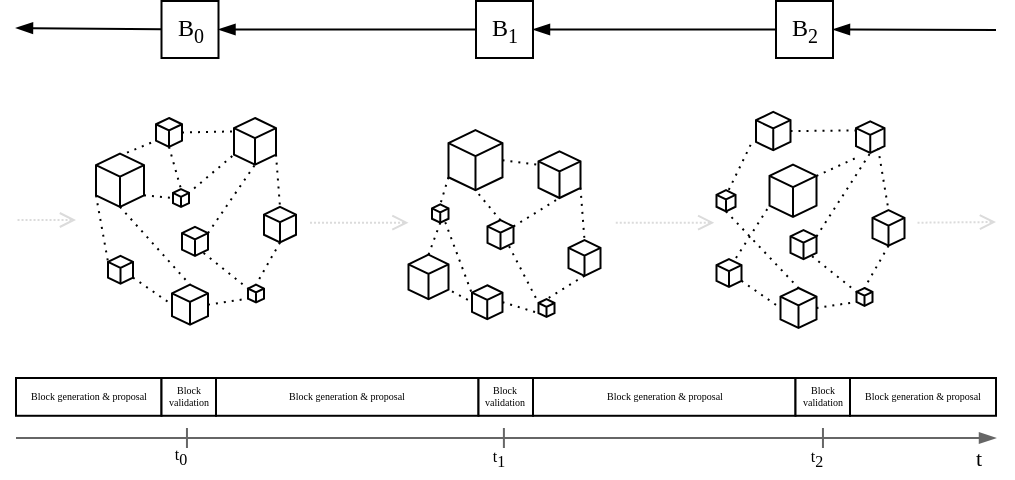 <mxfile version="20.5.3" type="device"><diagram id="52Fil-ZEFSXjxUA1MLYX" name="Page-1"><mxGraphModel dx="593" dy="364" grid="1" gridSize="10" guides="1" tooltips="1" connect="1" arrows="1" fold="1" page="1" pageScale="1" pageWidth="850" pageHeight="1100" math="0" shadow="0"><root><mxCell id="0"/><mxCell id="1" parent="0"/><mxCell id="xzdlSLWQB2oc0SNIqDVP-1" value="" style="endArrow=blockThin;html=1;rounded=0;endFill=1;fillColor=#f5f5f5;strokeColor=#666666;" edge="1" parent="1"><mxGeometry width="50" height="50" relative="1" as="geometry"><mxPoint x="150" y="340" as="sourcePoint"/><mxPoint x="640" y="340" as="targetPoint"/></mxGeometry></mxCell><mxCell id="xzdlSLWQB2oc0SNIqDVP-2" value="t" style="edgeLabel;html=1;align=center;verticalAlign=middle;resizable=0;points=[];fontFamily=Times New Roman;" vertex="1" connectable="0" parent="xzdlSLWQB2oc0SNIqDVP-1"><mxGeometry x="0.936" y="-2" relative="1" as="geometry"><mxPoint x="6" y="8" as="offset"/></mxGeometry></mxCell><mxCell id="xzdlSLWQB2oc0SNIqDVP-86" value="t&lt;sub style=&quot;font-size: 8px;&quot;&gt;0&lt;/sub&gt;" style="edgeLabel;html=1;align=center;verticalAlign=middle;resizable=0;points=[];fontFamily=Times New Roman;fontSize=8;" vertex="1" connectable="0" parent="xzdlSLWQB2oc0SNIqDVP-1"><mxGeometry x="-0.692" y="2" relative="1" as="geometry"><mxPoint x="6" y="12" as="offset"/></mxGeometry></mxCell><mxCell id="xzdlSLWQB2oc0SNIqDVP-4" value="" style="html=1;whiteSpace=wrap;shape=isoCube2;backgroundOutline=1;isoAngle=15;aspect=fixed;" vertex="1" parent="1"><mxGeometry x="190" y="197.78" width="24" height="26.66" as="geometry"/></mxCell><mxCell id="xzdlSLWQB2oc0SNIqDVP-5" value="" style="html=1;whiteSpace=wrap;shape=isoCube2;backgroundOutline=1;isoAngle=15;aspect=fixed;" vertex="1" parent="1"><mxGeometry x="220" y="180" width="13" height="14.45" as="geometry"/></mxCell><mxCell id="xzdlSLWQB2oc0SNIqDVP-6" value="" style="html=1;whiteSpace=wrap;shape=isoCube2;backgroundOutline=1;isoAngle=15;aspect=fixed;" vertex="1" parent="1"><mxGeometry x="274" y="224.44" width="16" height="17.78" as="geometry"/></mxCell><mxCell id="xzdlSLWQB2oc0SNIqDVP-7" value="" style="html=1;whiteSpace=wrap;shape=isoCube2;backgroundOutline=1;isoAngle=15;aspect=fixed;" vertex="1" parent="1"><mxGeometry x="266" y="263.34" width="8" height="8.89" as="geometry"/></mxCell><mxCell id="xzdlSLWQB2oc0SNIqDVP-8" value="" style="html=1;whiteSpace=wrap;shape=isoCube2;backgroundOutline=1;isoAngle=15;aspect=fixed;" vertex="1" parent="1"><mxGeometry x="228" y="263.34" width="18" height="20" as="geometry"/></mxCell><mxCell id="xzdlSLWQB2oc0SNIqDVP-9" value="" style="html=1;whiteSpace=wrap;shape=isoCube2;backgroundOutline=1;isoAngle=15;aspect=fixed;" vertex="1" parent="1"><mxGeometry x="233" y="234.45" width="13" height="14.45" as="geometry"/></mxCell><mxCell id="xzdlSLWQB2oc0SNIqDVP-10" value="" style="html=1;whiteSpace=wrap;shape=isoCube2;backgroundOutline=1;isoAngle=15;aspect=fixed;" vertex="1" parent="1"><mxGeometry x="259" y="180.0" width="21" height="23.34" as="geometry"/></mxCell><mxCell id="xzdlSLWQB2oc0SNIqDVP-11" value="" style="html=1;whiteSpace=wrap;shape=isoCube2;backgroundOutline=1;isoAngle=15;aspect=fixed;" vertex="1" parent="1"><mxGeometry x="196" y="248.9" width="12.5" height="13.89" as="geometry"/></mxCell><mxCell id="xzdlSLWQB2oc0SNIqDVP-13" value="" style="html=1;whiteSpace=wrap;shape=isoCube2;backgroundOutline=1;isoAngle=15;aspect=fixed;" vertex="1" parent="1"><mxGeometry x="228.5" y="215.55" width="8" height="8.89" as="geometry"/></mxCell><mxCell id="xzdlSLWQB2oc0SNIqDVP-14" value="" style="endArrow=none;dashed=1;html=1;dashPattern=1 3;strokeWidth=1;rounded=0;entryX=0;entryY=0;entryDx=0;entryDy=18.298;entryPerimeter=0;" edge="1" parent="1" target="xzdlSLWQB2oc0SNIqDVP-10"><mxGeometry width="50" height="50" relative="1" as="geometry"><mxPoint x="236" y="217.78" as="sourcePoint"/><mxPoint x="256" y="197.78" as="targetPoint"/></mxGeometry></mxCell><mxCell id="xzdlSLWQB2oc0SNIqDVP-16" value="" style="endArrow=none;dashed=1;html=1;dashPattern=1 3;strokeWidth=1;rounded=0;entryX=-0.145;entryY=0.839;entryDx=0;entryDy=0;entryPerimeter=0;exitX=0.646;exitY=-0.017;exitDx=0;exitDy=0;exitPerimeter=0;" edge="1" parent="1" source="xzdlSLWQB2oc0SNIqDVP-4" target="xzdlSLWQB2oc0SNIqDVP-5"><mxGeometry width="50" height="50" relative="1" as="geometry"><mxPoint x="196" y="247.78" as="sourcePoint"/><mxPoint x="246" y="197.78" as="targetPoint"/></mxGeometry></mxCell><mxCell id="xzdlSLWQB2oc0SNIqDVP-17" value="" style="endArrow=none;dashed=1;html=1;dashPattern=1 3;strokeWidth=1;rounded=0;entryX=0.5;entryY=1;entryDx=0;entryDy=0;entryPerimeter=0;exitX=0;exitY=0;exitDx=13;exitDy=3.121;exitPerimeter=0;" edge="1" parent="1" source="xzdlSLWQB2oc0SNIqDVP-9" target="xzdlSLWQB2oc0SNIqDVP-10"><mxGeometry width="50" height="50" relative="1" as="geometry"><mxPoint x="246" y="227.78" as="sourcePoint"/><mxPoint x="269" y="208.298" as="targetPoint"/></mxGeometry></mxCell><mxCell id="xzdlSLWQB2oc0SNIqDVP-18" value="" style="endArrow=none;dashed=1;html=1;dashPattern=1 3;strokeWidth=1;rounded=0;entryX=0.5;entryY=0;entryDx=0;entryDy=0;entryPerimeter=0;exitX=0.5;exitY=1;exitDx=0;exitDy=0;exitPerimeter=0;" edge="1" parent="1" source="xzdlSLWQB2oc0SNIqDVP-6" target="xzdlSLWQB2oc0SNIqDVP-7"><mxGeometry width="50" height="50" relative="1" as="geometry"><mxPoint x="262" y="247.571" as="sourcePoint"/><mxPoint x="279.5" y="213.34" as="targetPoint"/></mxGeometry></mxCell><mxCell id="xzdlSLWQB2oc0SNIqDVP-19" value="" style="endArrow=none;dashed=1;html=1;dashPattern=1 3;strokeWidth=1;rounded=0;entryX=0.5;entryY=0;entryDx=0;entryDy=0;entryPerimeter=0;exitX=0.5;exitY=1;exitDx=0;exitDy=0;exitPerimeter=0;" edge="1" parent="1" source="xzdlSLWQB2oc0SNIqDVP-4" target="xzdlSLWQB2oc0SNIqDVP-8"><mxGeometry width="50" height="50" relative="1" as="geometry"><mxPoint x="292" y="252.22" as="sourcePoint"/><mxPoint x="280.0" y="273.34" as="targetPoint"/></mxGeometry></mxCell><mxCell id="xzdlSLWQB2oc0SNIqDVP-21" value="" style="endArrow=none;dashed=1;html=1;dashPattern=1 3;strokeWidth=1;rounded=0;entryX=0;entryY=0;entryDx=0;entryDy=1.921;entryPerimeter=0;exitX=0.83;exitY=0.901;exitDx=0;exitDy=0;exitPerimeter=0;" edge="1" parent="1" source="xzdlSLWQB2oc0SNIqDVP-9" target="xzdlSLWQB2oc0SNIqDVP-7"><mxGeometry width="50" height="50" relative="1" as="geometry"><mxPoint x="242.5" y="234.44" as="sourcePoint"/><mxPoint x="212.25" y="258.9" as="targetPoint"/></mxGeometry></mxCell><mxCell id="xzdlSLWQB2oc0SNIqDVP-22" value="" style="endArrow=none;dashed=1;html=1;dashPattern=1 3;strokeWidth=1;rounded=0;entryX=0.5;entryY=0;entryDx=0;entryDy=0;entryPerimeter=0;exitX=0;exitY=0;exitDx=21;exitDy=18.298;exitPerimeter=0;" edge="1" parent="1" source="xzdlSLWQB2oc0SNIqDVP-10" target="xzdlSLWQB2oc0SNIqDVP-6"><mxGeometry width="50" height="50" relative="1" as="geometry"><mxPoint x="252.5" y="244.44" as="sourcePoint"/><mxPoint x="222.25" y="268.9" as="targetPoint"/></mxGeometry></mxCell><mxCell id="xzdlSLWQB2oc0SNIqDVP-23" value="" style="endArrow=none;dashed=1;html=1;dashPattern=1 3;strokeWidth=1;rounded=0;entryX=-0.022;entryY=0.288;entryDx=0;entryDy=0;entryPerimeter=0;exitX=1;exitY=0.5;exitDx=0;exitDy=0;exitPerimeter=0;" edge="1" parent="1" source="xzdlSLWQB2oc0SNIqDVP-5" target="xzdlSLWQB2oc0SNIqDVP-10"><mxGeometry width="50" height="50" relative="1" as="geometry"><mxPoint x="290" y="208.298" as="sourcePoint"/><mxPoint x="292" y="234.44" as="targetPoint"/></mxGeometry></mxCell><mxCell id="xzdlSLWQB2oc0SNIqDVP-26" value="" style="endArrow=none;dashed=1;html=1;dashPattern=1 3;strokeWidth=1;rounded=0;entryX=0;entryY=0;entryDx=0;entryDy=3.001;entryPerimeter=0;exitX=0;exitY=0;exitDx=0;exitDy=20.898;exitPerimeter=0;" edge="1" parent="1" source="xzdlSLWQB2oc0SNIqDVP-4" target="xzdlSLWQB2oc0SNIqDVP-11"><mxGeometry width="50" height="50" relative="1" as="geometry"><mxPoint x="300" y="218.298" as="sourcePoint"/><mxPoint x="302" y="244.44" as="targetPoint"/></mxGeometry></mxCell><mxCell id="xzdlSLWQB2oc0SNIqDVP-27" value="" style="endArrow=none;dashed=1;html=1;dashPattern=1 3;strokeWidth=1;rounded=0;entryX=0;entryY=0;entryDx=0;entryDy=6.969;entryPerimeter=0;exitX=1;exitY=0.5;exitDx=0;exitDy=0;exitPerimeter=0;" edge="1" parent="1" source="xzdlSLWQB2oc0SNIqDVP-8" target="xzdlSLWQB2oc0SNIqDVP-7"><mxGeometry width="50" height="50" relative="1" as="geometry"><mxPoint x="246" y="272.228" as="sourcePoint"/><mxPoint x="252" y="305.451" as="targetPoint"/></mxGeometry></mxCell><mxCell id="xzdlSLWQB2oc0SNIqDVP-28" value="" style="endArrow=none;dashed=1;html=1;dashPattern=1 3;strokeWidth=1;rounded=0;entryX=0;entryY=0.5;entryDx=0;entryDy=0;entryPerimeter=0;exitX=0;exitY=0;exitDx=12.5;exitDy=10.889;exitPerimeter=0;" edge="1" parent="1" source="xzdlSLWQB2oc0SNIqDVP-11" target="xzdlSLWQB2oc0SNIqDVP-8"><mxGeometry width="50" height="50" relative="1" as="geometry"><mxPoint x="210" y="238.678" as="sourcePoint"/><mxPoint x="216" y="271.901" as="targetPoint"/></mxGeometry></mxCell><mxCell id="xzdlSLWQB2oc0SNIqDVP-29" value="" style="endArrow=none;dashed=1;html=1;dashPattern=1 3;strokeWidth=1;rounded=0;entryX=0;entryY=0.5;entryDx=0;entryDy=0;entryPerimeter=0;exitX=0;exitY=0;exitDx=24.0;exitDy=20.898;exitPerimeter=0;" edge="1" parent="1" source="xzdlSLWQB2oc0SNIqDVP-4" target="xzdlSLWQB2oc0SNIqDVP-13"><mxGeometry width="50" height="50" relative="1" as="geometry"><mxPoint x="212" y="234.44" as="sourcePoint"/><mxPoint x="247" y="273.34" as="targetPoint"/></mxGeometry></mxCell><mxCell id="xzdlSLWQB2oc0SNIqDVP-30" value="" style="endArrow=none;dashed=1;html=1;dashPattern=1 3;strokeWidth=1;rounded=0;entryX=0.5;entryY=0;entryDx=0;entryDy=0;entryPerimeter=0;exitX=0.5;exitY=1;exitDx=0;exitDy=0;exitPerimeter=0;" edge="1" parent="1" source="xzdlSLWQB2oc0SNIqDVP-5" target="xzdlSLWQB2oc0SNIqDVP-13"><mxGeometry width="50" height="50" relative="1" as="geometry"><mxPoint x="224" y="228.678" as="sourcePoint"/><mxPoint x="238.5" y="229.995" as="targetPoint"/></mxGeometry></mxCell><mxCell id="xzdlSLWQB2oc0SNIqDVP-31" value="B&lt;sub&gt;0&lt;/sub&gt;" style="whiteSpace=wrap;html=1;aspect=fixed;fontFamily=Times New Roman;" vertex="1" parent="1"><mxGeometry x="222.75" y="121.5" width="28.5" height="28.5" as="geometry"/></mxCell><mxCell id="xzdlSLWQB2oc0SNIqDVP-82" style="edgeStyle=orthogonalEdgeStyle;rounded=0;orthogonalLoop=1;jettySize=auto;html=1;entryX=1;entryY=0.5;entryDx=0;entryDy=0;strokeWidth=1;endArrow=blockThin;endFill=1;" edge="1" parent="1" source="xzdlSLWQB2oc0SNIqDVP-32" target="xzdlSLWQB2oc0SNIqDVP-31"><mxGeometry relative="1" as="geometry"/></mxCell><mxCell id="xzdlSLWQB2oc0SNIqDVP-32" value="B&lt;sub&gt;1&lt;/sub&gt;" style="whiteSpace=wrap;html=1;aspect=fixed;fontFamily=Times New Roman;" vertex="1" parent="1"><mxGeometry x="380" y="121.5" width="28.5" height="28.5" as="geometry"/></mxCell><mxCell id="xzdlSLWQB2oc0SNIqDVP-81" style="edgeStyle=orthogonalEdgeStyle;rounded=0;orthogonalLoop=1;jettySize=auto;html=1;entryX=1;entryY=0.5;entryDx=0;entryDy=0;strokeWidth=1;endArrow=blockThin;endFill=1;" edge="1" parent="1" source="xzdlSLWQB2oc0SNIqDVP-33" target="xzdlSLWQB2oc0SNIqDVP-32"><mxGeometry relative="1" as="geometry"/></mxCell><mxCell id="xzdlSLWQB2oc0SNIqDVP-33" value="B&lt;sub&gt;2&lt;/sub&gt;" style="whiteSpace=wrap;html=1;aspect=fixed;fontFamily=Times New Roman;" vertex="1" parent="1"><mxGeometry x="530" y="121.5" width="28.5" height="28.5" as="geometry"/></mxCell><mxCell id="xzdlSLWQB2oc0SNIqDVP-34" value="" style="html=1;whiteSpace=wrap;shape=isoCube2;backgroundOutline=1;isoAngle=15;aspect=fixed;" vertex="1" parent="1"><mxGeometry x="358" y="223.2" width="8.25" height="9.16" as="geometry"/></mxCell><mxCell id="xzdlSLWQB2oc0SNIqDVP-35" value="" style="html=1;whiteSpace=wrap;shape=isoCube2;backgroundOutline=1;isoAngle=15;aspect=fixed;" vertex="1" parent="1"><mxGeometry x="366.25" y="186.11" width="26.99" height="30" as="geometry"/></mxCell><mxCell id="xzdlSLWQB2oc0SNIqDVP-36" value="" style="html=1;whiteSpace=wrap;shape=isoCube2;backgroundOutline=1;isoAngle=15;aspect=fixed;" vertex="1" parent="1"><mxGeometry x="426.25" y="241.11" width="16" height="17.78" as="geometry"/></mxCell><mxCell id="xzdlSLWQB2oc0SNIqDVP-37" value="" style="html=1;whiteSpace=wrap;shape=isoCube2;backgroundOutline=1;isoAngle=15;aspect=fixed;" vertex="1" parent="1"><mxGeometry x="411.25" y="270.57" width="8" height="8.89" as="geometry"/></mxCell><mxCell id="xzdlSLWQB2oc0SNIqDVP-38" value="" style="html=1;whiteSpace=wrap;shape=isoCube2;backgroundOutline=1;isoAngle=15;aspect=fixed;" vertex="1" parent="1"><mxGeometry x="378" y="263.62" width="15.24" height="16.93" as="geometry"/></mxCell><mxCell id="xzdlSLWQB2oc0SNIqDVP-39" value="" style="html=1;whiteSpace=wrap;shape=isoCube2;backgroundOutline=1;isoAngle=15;aspect=fixed;" vertex="1" parent="1"><mxGeometry x="385.75" y="231.1" width="13" height="14.45" as="geometry"/></mxCell><mxCell id="xzdlSLWQB2oc0SNIqDVP-40" value="" style="html=1;whiteSpace=wrap;shape=isoCube2;backgroundOutline=1;isoAngle=15;aspect=fixed;" vertex="1" parent="1"><mxGeometry x="411.25" y="196.67" width="21" height="23.34" as="geometry"/></mxCell><mxCell id="xzdlSLWQB2oc0SNIqDVP-41" value="" style="html=1;whiteSpace=wrap;shape=isoCube2;backgroundOutline=1;isoAngle=15;aspect=fixed;" vertex="1" parent="1"><mxGeometry x="346.25" y="248.35" width="20" height="22.22" as="geometry"/></mxCell><mxCell id="xzdlSLWQB2oc0SNIqDVP-44" value="" style="endArrow=none;dashed=1;html=1;dashPattern=1 3;strokeWidth=1;rounded=0;entryX=0.5;entryY=1;entryDx=0;entryDy=0;entryPerimeter=0;exitX=0.5;exitY=0;exitDx=0;exitDy=0;exitPerimeter=0;" edge="1" parent="1" source="xzdlSLWQB2oc0SNIqDVP-39" target="xzdlSLWQB2oc0SNIqDVP-35"><mxGeometry width="50" height="50" relative="1" as="geometry"><mxPoint x="348.25" y="264.45" as="sourcePoint"/><mxPoint x="398.25" y="214.45" as="targetPoint"/></mxGeometry></mxCell><mxCell id="xzdlSLWQB2oc0SNIqDVP-45" value="" style="endArrow=none;dashed=1;html=1;dashPattern=1 3;strokeWidth=1;rounded=0;entryX=0.5;entryY=1;entryDx=0;entryDy=0;entryPerimeter=0;exitX=0;exitY=0;exitDx=13;exitDy=3.121;exitPerimeter=0;" edge="1" parent="1" source="xzdlSLWQB2oc0SNIqDVP-39" target="xzdlSLWQB2oc0SNIqDVP-40"><mxGeometry width="50" height="50" relative="1" as="geometry"><mxPoint x="398.25" y="244.45" as="sourcePoint"/><mxPoint x="421.25" y="224.968" as="targetPoint"/></mxGeometry></mxCell><mxCell id="xzdlSLWQB2oc0SNIqDVP-46" value="" style="endArrow=none;dashed=1;html=1;dashPattern=1 3;strokeWidth=1;rounded=0;entryX=0.5;entryY=0;entryDx=0;entryDy=0;entryPerimeter=0;exitX=0.5;exitY=1;exitDx=0;exitDy=0;exitPerimeter=0;" edge="1" parent="1" source="xzdlSLWQB2oc0SNIqDVP-36" target="xzdlSLWQB2oc0SNIqDVP-37"><mxGeometry width="50" height="50" relative="1" as="geometry"><mxPoint x="414.25" y="264.241" as="sourcePoint"/><mxPoint x="431.75" y="230.01" as="targetPoint"/></mxGeometry></mxCell><mxCell id="xzdlSLWQB2oc0SNIqDVP-48" value="" style="endArrow=none;dashed=1;html=1;dashPattern=1 3;strokeWidth=1;rounded=0;entryX=0;entryY=0;entryDx=0;entryDy=1.921;entryPerimeter=0;exitX=0.83;exitY=0.901;exitDx=0;exitDy=0;exitPerimeter=0;" edge="1" parent="1" source="xzdlSLWQB2oc0SNIqDVP-39" target="xzdlSLWQB2oc0SNIqDVP-37"><mxGeometry width="50" height="50" relative="1" as="geometry"><mxPoint x="394.75" y="251.11" as="sourcePoint"/><mxPoint x="364.5" y="275.57" as="targetPoint"/></mxGeometry></mxCell><mxCell id="xzdlSLWQB2oc0SNIqDVP-49" value="" style="endArrow=none;dashed=1;html=1;dashPattern=1 3;strokeWidth=1;rounded=0;entryX=0.5;entryY=0;entryDx=0;entryDy=0;entryPerimeter=0;exitX=0;exitY=0;exitDx=21;exitDy=18.298;exitPerimeter=0;" edge="1" parent="1" source="xzdlSLWQB2oc0SNIqDVP-40" target="xzdlSLWQB2oc0SNIqDVP-36"><mxGeometry width="50" height="50" relative="1" as="geometry"><mxPoint x="404.75" y="261.11" as="sourcePoint"/><mxPoint x="374.5" y="285.57" as="targetPoint"/></mxGeometry></mxCell><mxCell id="xzdlSLWQB2oc0SNIqDVP-50" value="" style="endArrow=none;dashed=1;html=1;dashPattern=1 3;strokeWidth=1;rounded=0;entryX=-0.022;entryY=0.288;entryDx=0;entryDy=0;entryPerimeter=0;exitX=1;exitY=0.5;exitDx=0;exitDy=0;exitPerimeter=0;" edge="1" parent="1" source="xzdlSLWQB2oc0SNIqDVP-35" target="xzdlSLWQB2oc0SNIqDVP-40"><mxGeometry width="50" height="50" relative="1" as="geometry"><mxPoint x="442.25" y="224.968" as="sourcePoint"/><mxPoint x="444.25" y="251.11" as="targetPoint"/></mxGeometry></mxCell><mxCell id="xzdlSLWQB2oc0SNIqDVP-51" value="" style="endArrow=none;dashed=1;html=1;dashPattern=1 3;strokeWidth=1;rounded=0;entryX=0.5;entryY=0;entryDx=0;entryDy=0;entryPerimeter=0;exitX=0.5;exitY=1;exitDx=0;exitDy=0;exitPerimeter=0;" edge="1" parent="1" source="xzdlSLWQB2oc0SNIqDVP-34" target="xzdlSLWQB2oc0SNIqDVP-41"><mxGeometry width="50" height="50" relative="1" as="geometry"><mxPoint x="452.25" y="234.968" as="sourcePoint"/><mxPoint x="454.25" y="261.11" as="targetPoint"/></mxGeometry></mxCell><mxCell id="xzdlSLWQB2oc0SNIqDVP-52" value="" style="endArrow=none;dashed=1;html=1;dashPattern=1 3;strokeWidth=1;rounded=0;entryX=0;entryY=0;entryDx=0;entryDy=6.969;entryPerimeter=0;exitX=1;exitY=0.5;exitDx=0;exitDy=0;exitPerimeter=0;" edge="1" parent="1" source="xzdlSLWQB2oc0SNIqDVP-38" target="xzdlSLWQB2oc0SNIqDVP-37"><mxGeometry width="50" height="50" relative="1" as="geometry"><mxPoint x="398.25" y="288.898" as="sourcePoint"/><mxPoint x="404.25" y="322.121" as="targetPoint"/></mxGeometry></mxCell><mxCell id="xzdlSLWQB2oc0SNIqDVP-53" value="" style="endArrow=none;dashed=1;html=1;dashPattern=1 3;strokeWidth=1;rounded=0;entryX=0;entryY=0.5;entryDx=0;entryDy=0;entryPerimeter=0;" edge="1" parent="1" target="xzdlSLWQB2oc0SNIqDVP-38"><mxGeometry width="50" height="50" relative="1" as="geometry"><mxPoint x="368" y="266.67" as="sourcePoint"/><mxPoint x="368.25" y="288.571" as="targetPoint"/></mxGeometry></mxCell><mxCell id="xzdlSLWQB2oc0SNIqDVP-56" value="" style="html=1;whiteSpace=wrap;shape=isoCube2;backgroundOutline=1;isoAngle=15;aspect=fixed;" vertex="1" parent="1"><mxGeometry x="500.25" y="216.11" width="9.51" height="10.56" as="geometry"/></mxCell><mxCell id="xzdlSLWQB2oc0SNIqDVP-57" value="" style="html=1;whiteSpace=wrap;shape=isoCube2;backgroundOutline=1;isoAngle=15;aspect=fixed;" vertex="1" parent="1"><mxGeometry x="520" y="176.94" width="17.25" height="19.17" as="geometry"/></mxCell><mxCell id="xzdlSLWQB2oc0SNIqDVP-58" value="" style="html=1;whiteSpace=wrap;shape=isoCube2;backgroundOutline=1;isoAngle=15;aspect=fixed;" vertex="1" parent="1"><mxGeometry x="578.25" y="226.1" width="16" height="17.78" as="geometry"/></mxCell><mxCell id="xzdlSLWQB2oc0SNIqDVP-59" value="" style="html=1;whiteSpace=wrap;shape=isoCube2;backgroundOutline=1;isoAngle=15;aspect=fixed;" vertex="1" parent="1"><mxGeometry x="570.25" y="265.0" width="8" height="8.89" as="geometry"/></mxCell><mxCell id="xzdlSLWQB2oc0SNIqDVP-60" value="" style="html=1;whiteSpace=wrap;shape=isoCube2;backgroundOutline=1;isoAngle=15;aspect=fixed;" vertex="1" parent="1"><mxGeometry x="532.25" y="265.0" width="18" height="20" as="geometry"/></mxCell><mxCell id="xzdlSLWQB2oc0SNIqDVP-61" value="" style="html=1;whiteSpace=wrap;shape=isoCube2;backgroundOutline=1;isoAngle=15;aspect=fixed;" vertex="1" parent="1"><mxGeometry x="537.25" y="236.11" width="13" height="14.45" as="geometry"/></mxCell><mxCell id="xzdlSLWQB2oc0SNIqDVP-62" value="" style="html=1;whiteSpace=wrap;shape=isoCube2;backgroundOutline=1;isoAngle=15;aspect=fixed;" vertex="1" parent="1"><mxGeometry x="570" y="181.66" width="14.25" height="15.84" as="geometry"/></mxCell><mxCell id="xzdlSLWQB2oc0SNIqDVP-63" value="" style="html=1;whiteSpace=wrap;shape=isoCube2;backgroundOutline=1;isoAngle=15;aspect=fixed;" vertex="1" parent="1"><mxGeometry x="500.25" y="250.56" width="12.5" height="13.89" as="geometry"/></mxCell><mxCell id="xzdlSLWQB2oc0SNIqDVP-64" value="" style="html=1;whiteSpace=wrap;shape=isoCube2;backgroundOutline=1;isoAngle=15;aspect=fixed;" vertex="1" parent="1"><mxGeometry x="526.76" y="203.34" width="23.49" height="26.1" as="geometry"/></mxCell><mxCell id="xzdlSLWQB2oc0SNIqDVP-65" value="" style="endArrow=none;dashed=1;html=1;dashPattern=1 3;strokeWidth=1;rounded=0;entryX=0;entryY=0;entryDx=0;entryDy=18.298;entryPerimeter=0;exitX=0;exitY=0;exitDx=23.49;exitDy=5.639;exitPerimeter=0;" edge="1" parent="1" target="xzdlSLWQB2oc0SNIqDVP-62" source="xzdlSLWQB2oc0SNIqDVP-64"><mxGeometry width="50" height="50" relative="1" as="geometry"><mxPoint x="540.25" y="219.44" as="sourcePoint"/><mxPoint x="560.25" y="199.44" as="targetPoint"/></mxGeometry></mxCell><mxCell id="xzdlSLWQB2oc0SNIqDVP-66" value="" style="endArrow=none;dashed=1;html=1;dashPattern=1 3;strokeWidth=1;rounded=0;entryX=-0.145;entryY=0.839;entryDx=0;entryDy=0;entryPerimeter=0;exitX=0.646;exitY=-0.017;exitDx=0;exitDy=0;exitPerimeter=0;" edge="1" parent="1" source="xzdlSLWQB2oc0SNIqDVP-56" target="xzdlSLWQB2oc0SNIqDVP-57"><mxGeometry width="50" height="50" relative="1" as="geometry"><mxPoint x="500.25" y="249.44" as="sourcePoint"/><mxPoint x="550.25" y="199.44" as="targetPoint"/></mxGeometry></mxCell><mxCell id="xzdlSLWQB2oc0SNIqDVP-67" value="" style="endArrow=none;dashed=1;html=1;dashPattern=1 3;strokeWidth=1;rounded=0;entryX=0.5;entryY=1;entryDx=0;entryDy=0;entryPerimeter=0;exitX=0;exitY=0;exitDx=13;exitDy=3.121;exitPerimeter=0;" edge="1" parent="1" source="xzdlSLWQB2oc0SNIqDVP-61" target="xzdlSLWQB2oc0SNIqDVP-62"><mxGeometry width="50" height="50" relative="1" as="geometry"><mxPoint x="550.25" y="229.44" as="sourcePoint"/><mxPoint x="573.25" y="209.958" as="targetPoint"/></mxGeometry></mxCell><mxCell id="xzdlSLWQB2oc0SNIqDVP-68" value="" style="endArrow=none;dashed=1;html=1;dashPattern=1 3;strokeWidth=1;rounded=0;entryX=0.5;entryY=0;entryDx=0;entryDy=0;entryPerimeter=0;exitX=0.5;exitY=1;exitDx=0;exitDy=0;exitPerimeter=0;" edge="1" parent="1" source="xzdlSLWQB2oc0SNIqDVP-58" target="xzdlSLWQB2oc0SNIqDVP-59"><mxGeometry width="50" height="50" relative="1" as="geometry"><mxPoint x="566.25" y="249.231" as="sourcePoint"/><mxPoint x="583.75" y="215.0" as="targetPoint"/></mxGeometry></mxCell><mxCell id="xzdlSLWQB2oc0SNIqDVP-69" value="" style="endArrow=none;dashed=1;html=1;dashPattern=1 3;strokeWidth=1;rounded=0;entryX=0.5;entryY=0;entryDx=0;entryDy=0;entryPerimeter=0;exitX=0.5;exitY=1;exitDx=0;exitDy=0;exitPerimeter=0;" edge="1" parent="1" source="xzdlSLWQB2oc0SNIqDVP-56" target="xzdlSLWQB2oc0SNIqDVP-60"><mxGeometry width="50" height="50" relative="1" as="geometry"><mxPoint x="596.25" y="253.88" as="sourcePoint"/><mxPoint x="584.25" y="275.0" as="targetPoint"/></mxGeometry></mxCell><mxCell id="xzdlSLWQB2oc0SNIqDVP-70" value="" style="endArrow=none;dashed=1;html=1;dashPattern=1 3;strokeWidth=1;rounded=0;entryX=0;entryY=0;entryDx=0;entryDy=1.921;entryPerimeter=0;exitX=0.83;exitY=0.901;exitDx=0;exitDy=0;exitPerimeter=0;" edge="1" parent="1" source="xzdlSLWQB2oc0SNIqDVP-61" target="xzdlSLWQB2oc0SNIqDVP-59"><mxGeometry width="50" height="50" relative="1" as="geometry"><mxPoint x="546.75" y="236.1" as="sourcePoint"/><mxPoint x="516.5" y="260.56" as="targetPoint"/></mxGeometry></mxCell><mxCell id="xzdlSLWQB2oc0SNIqDVP-71" value="" style="endArrow=none;dashed=1;html=1;dashPattern=1 3;strokeWidth=1;rounded=0;entryX=0.5;entryY=0;entryDx=0;entryDy=0;entryPerimeter=0;exitX=0.775;exitY=0.848;exitDx=0;exitDy=0;exitPerimeter=0;" edge="1" parent="1" source="xzdlSLWQB2oc0SNIqDVP-62" target="xzdlSLWQB2oc0SNIqDVP-58"><mxGeometry width="50" height="50" relative="1" as="geometry"><mxPoint x="556.75" y="246.1" as="sourcePoint"/><mxPoint x="526.5" y="270.56" as="targetPoint"/></mxGeometry></mxCell><mxCell id="xzdlSLWQB2oc0SNIqDVP-72" value="" style="endArrow=none;dashed=1;html=1;dashPattern=1 3;strokeWidth=1;rounded=0;entryX=-0.022;entryY=0.288;entryDx=0;entryDy=0;entryPerimeter=0;exitX=1;exitY=0.5;exitDx=0;exitDy=0;exitPerimeter=0;" edge="1" parent="1" source="xzdlSLWQB2oc0SNIqDVP-57" target="xzdlSLWQB2oc0SNIqDVP-62"><mxGeometry width="50" height="50" relative="1" as="geometry"><mxPoint x="594.25" y="209.958" as="sourcePoint"/><mxPoint x="596.25" y="236.1" as="targetPoint"/></mxGeometry></mxCell><mxCell id="xzdlSLWQB2oc0SNIqDVP-74" value="" style="endArrow=none;dashed=1;html=1;dashPattern=1 3;strokeWidth=1;rounded=0;entryX=0;entryY=0;entryDx=0;entryDy=6.969;entryPerimeter=0;exitX=1;exitY=0.5;exitDx=0;exitDy=0;exitPerimeter=0;" edge="1" parent="1" source="xzdlSLWQB2oc0SNIqDVP-60" target="xzdlSLWQB2oc0SNIqDVP-59"><mxGeometry width="50" height="50" relative="1" as="geometry"><mxPoint x="550.25" y="273.888" as="sourcePoint"/><mxPoint x="556.25" y="307.111" as="targetPoint"/></mxGeometry></mxCell><mxCell id="xzdlSLWQB2oc0SNIqDVP-75" value="" style="endArrow=none;dashed=1;html=1;dashPattern=1 3;strokeWidth=1;rounded=0;entryX=0;entryY=0.5;entryDx=0;entryDy=0;entryPerimeter=0;exitX=0;exitY=0;exitDx=12.5;exitDy=10.889;exitPerimeter=0;" edge="1" parent="1" source="xzdlSLWQB2oc0SNIqDVP-63" target="xzdlSLWQB2oc0SNIqDVP-60"><mxGeometry width="50" height="50" relative="1" as="geometry"><mxPoint x="514.25" y="240.338" as="sourcePoint"/><mxPoint x="520.25" y="273.561" as="targetPoint"/></mxGeometry></mxCell><mxCell id="xzdlSLWQB2oc0SNIqDVP-76" value="" style="endArrow=none;dashed=1;html=1;dashPattern=1 3;strokeWidth=1;rounded=0;entryX=0;entryY=0;entryDx=0;entryDy=20.461;entryPerimeter=0;" edge="1" parent="1" target="xzdlSLWQB2oc0SNIqDVP-64"><mxGeometry width="50" height="50" relative="1" as="geometry"><mxPoint x="510" y="250" as="sourcePoint"/><mxPoint x="530" y="220" as="targetPoint"/></mxGeometry></mxCell><mxCell id="xzdlSLWQB2oc0SNIqDVP-78" value="" style="endArrow=none;dashed=1;html=1;dashPattern=1 3;strokeWidth=1;rounded=0;entryX=0;entryY=0;entryDx=0;entryDy=4.321;entryPerimeter=0;exitX=0.805;exitY=0.974;exitDx=0;exitDy=0;exitPerimeter=0;" edge="1" parent="1" source="xzdlSLWQB2oc0SNIqDVP-34" target="xzdlSLWQB2oc0SNIqDVP-38"><mxGeometry width="50" height="50" relative="1" as="geometry"><mxPoint x="364.25" y="251.11" as="sourcePoint"/><mxPoint x="346" y="273.61" as="targetPoint"/></mxGeometry></mxCell><mxCell id="xzdlSLWQB2oc0SNIqDVP-83" value="" style="endArrow=blockThin;html=1;rounded=0;strokeWidth=1;entryX=1;entryY=0.5;entryDx=0;entryDy=0;endFill=1;" edge="1" parent="1" target="xzdlSLWQB2oc0SNIqDVP-33"><mxGeometry width="50" height="50" relative="1" as="geometry"><mxPoint x="640" y="136" as="sourcePoint"/><mxPoint x="490" y="190" as="targetPoint"/></mxGeometry></mxCell><mxCell id="xzdlSLWQB2oc0SNIqDVP-84" value="" style="endArrow=blockThin;html=1;rounded=0;strokeWidth=1;endFill=1;" edge="1" parent="1"><mxGeometry width="50" height="50" relative="1" as="geometry"><mxPoint x="222.75" y="135.66" as="sourcePoint"/><mxPoint x="150" y="135" as="targetPoint"/></mxGeometry></mxCell><mxCell id="xzdlSLWQB2oc0SNIqDVP-85" value="" style="endArrow=none;dashed=1;html=1;dashPattern=1 3;strokeWidth=1;rounded=0;entryX=0.5;entryY=0;entryDx=0;entryDy=0;entryPerimeter=0;exitX=0;exitY=0;exitDx=0;exitDy=23.52;exitPerimeter=0;" edge="1" parent="1" source="xzdlSLWQB2oc0SNIqDVP-35" target="xzdlSLWQB2oc0SNIqDVP-34"><mxGeometry width="50" height="50" relative="1" as="geometry"><mxPoint x="402.25" y="241.1" as="sourcePoint"/><mxPoint x="389.745" y="226.11" as="targetPoint"/></mxGeometry></mxCell><mxCell id="xzdlSLWQB2oc0SNIqDVP-88" value="t&lt;sub style=&quot;font-size: 8px;&quot;&gt;1&lt;/sub&gt;" style="edgeLabel;html=1;align=center;verticalAlign=middle;resizable=0;points=[];fontFamily=Times New Roman;fontSize=8;" vertex="1" connectable="0" parent="1"><mxGeometry x="242.253" y="360" as="geometry"><mxPoint x="148" y="-9" as="offset"/></mxGeometry></mxCell><mxCell id="xzdlSLWQB2oc0SNIqDVP-89" value="t&lt;sub style=&quot;font-size: 8px;&quot;&gt;2&lt;/sub&gt;" style="edgeLabel;html=1;align=center;verticalAlign=middle;resizable=0;points=[];fontFamily=Times New Roman;fontSize=8;" vertex="1" connectable="0" parent="1"><mxGeometry x="401.253" y="360" as="geometry"><mxPoint x="148" y="-9" as="offset"/></mxGeometry></mxCell><mxCell id="xzdlSLWQB2oc0SNIqDVP-90" value="Block generation &amp;amp; proposal" style="rounded=0;whiteSpace=wrap;html=1;fontSize=5;fontFamily=Times New Roman;" vertex="1" parent="1"><mxGeometry x="150" y="310" width="72.75" height="18.89" as="geometry"/></mxCell><mxCell id="xzdlSLWQB2oc0SNIqDVP-91" value="Block validation" style="rounded=0;whiteSpace=wrap;html=1;fontSize=5;fontFamily=Times New Roman;" vertex="1" parent="1"><mxGeometry x="222.75" y="310" width="27.25" height="18.89" as="geometry"/></mxCell><mxCell id="xzdlSLWQB2oc0SNIqDVP-92" value="Block generation &amp;amp; proposal" style="rounded=0;whiteSpace=wrap;html=1;fontSize=5;fontFamily=Times New Roman;" vertex="1" parent="1"><mxGeometry x="250" y="310" width="131.25" height="18.89" as="geometry"/></mxCell><mxCell id="xzdlSLWQB2oc0SNIqDVP-93" value="Block validation" style="rounded=0;whiteSpace=wrap;html=1;fontSize=5;fontFamily=Times New Roman;" vertex="1" parent="1"><mxGeometry x="381.25" y="310" width="27.25" height="18.89" as="geometry"/></mxCell><mxCell id="xzdlSLWQB2oc0SNIqDVP-94" value="Block generation &amp;amp; proposal" style="rounded=0;whiteSpace=wrap;html=1;fontSize=5;fontFamily=Times New Roman;" vertex="1" parent="1"><mxGeometry x="408.5" y="310" width="131.25" height="18.89" as="geometry"/></mxCell><mxCell id="xzdlSLWQB2oc0SNIqDVP-95" value="Block validation" style="rounded=0;whiteSpace=wrap;html=1;fontSize=5;fontFamily=Times New Roman;" vertex="1" parent="1"><mxGeometry x="539.75" y="310" width="27.25" height="18.89" as="geometry"/></mxCell><mxCell id="xzdlSLWQB2oc0SNIqDVP-96" value="Block generation &amp;amp; proposal" style="rounded=0;whiteSpace=wrap;html=1;fontSize=5;fontFamily=Times New Roman;" vertex="1" parent="1"><mxGeometry x="567" y="310" width="73" height="18.89" as="geometry"/></mxCell><mxCell id="xzdlSLWQB2oc0SNIqDVP-100" value="" style="endArrow=none;html=1;rounded=0;strokeWidth=1;endFill=0;startArrow=open;startFill=0;fillColor=#f5f5f5;strokeColor=#DBDBDB;dashed=1;dashPattern=1 1;" edge="1" parent="1"><mxGeometry width="50" height="50" relative="1" as="geometry"><mxPoint x="346.25" y="232.36" as="sourcePoint"/><mxPoint x="296.25" y="232.36" as="targetPoint"/></mxGeometry></mxCell><mxCell id="xzdlSLWQB2oc0SNIqDVP-101" value="" style="endArrow=none;html=1;rounded=0;strokeWidth=1;endFill=0;startArrow=open;startFill=0;fillColor=#f5f5f5;strokeColor=#DBDBDB;dashed=1;dashPattern=1 1;" edge="1" parent="1"><mxGeometry width="50" height="50" relative="1" as="geometry"><mxPoint x="499.12" y="232.36" as="sourcePoint"/><mxPoint x="449.12" y="232.36" as="targetPoint"/></mxGeometry></mxCell><mxCell id="xzdlSLWQB2oc0SNIqDVP-102" value="" style="endArrow=none;html=1;rounded=0;strokeWidth=1;endFill=0;startArrow=open;startFill=0;fillColor=#f5f5f5;strokeColor=#DBDBDB;dashed=1;dashPattern=1 1;" edge="1" parent="1"><mxGeometry width="50" height="50" relative="1" as="geometry"><mxPoint x="640" y="232" as="sourcePoint"/><mxPoint x="600.0" y="232.36" as="targetPoint"/></mxGeometry></mxCell><mxCell id="xzdlSLWQB2oc0SNIqDVP-103" value="" style="endArrow=none;html=1;rounded=0;strokeWidth=1;endFill=0;startArrow=open;startFill=0;fillColor=#f5f5f5;strokeColor=#DBDBDB;dashed=1;dashPattern=1 1;" edge="1" parent="1"><mxGeometry width="50" height="50" relative="1" as="geometry"><mxPoint x="180" y="231" as="sourcePoint"/><mxPoint x="150" y="231" as="targetPoint"/></mxGeometry></mxCell><mxCell id="xzdlSLWQB2oc0SNIqDVP-104" value="" style="endArrow=none;html=1;rounded=0;strokeWidth=1;fontFamily=Times New Roman;fontSize=8;fillColor=#f5f5f5;strokeColor=#666666;" edge="1" parent="1"><mxGeometry width="50" height="50" relative="1" as="geometry"><mxPoint x="235.48" y="345" as="sourcePoint"/><mxPoint x="235.48" y="335" as="targetPoint"/><Array as="points"><mxPoint x="235.48" y="335"/></Array></mxGeometry></mxCell><mxCell id="xzdlSLWQB2oc0SNIqDVP-105" value="" style="endArrow=none;html=1;rounded=0;strokeWidth=1;fontFamily=Times New Roman;fontSize=8;fillColor=#f5f5f5;strokeColor=#666666;" edge="1" parent="1"><mxGeometry width="50" height="50" relative="1" as="geometry"><mxPoint x="393.95" y="345" as="sourcePoint"/><mxPoint x="393.95" y="335" as="targetPoint"/><Array as="points"><mxPoint x="393.95" y="335"/></Array></mxGeometry></mxCell><mxCell id="xzdlSLWQB2oc0SNIqDVP-106" value="" style="endArrow=none;html=1;rounded=0;strokeWidth=1;fontFamily=Times New Roman;fontSize=8;fillColor=#f5f5f5;strokeColor=#666666;" edge="1" parent="1"><mxGeometry width="50" height="50" relative="1" as="geometry"><mxPoint x="553.48" y="345" as="sourcePoint"/><mxPoint x="553.48" y="335" as="targetPoint"/><Array as="points"><mxPoint x="553.48" y="335"/></Array></mxGeometry></mxCell></root></mxGraphModel></diagram></mxfile>